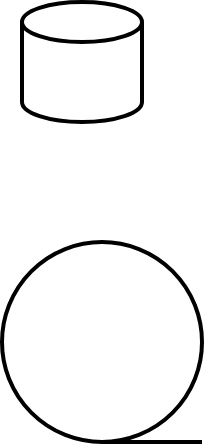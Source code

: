 <mxfile version="12.3.7" type="github" pages="1">
  <diagram id="7ggo3f5--qJA_tkaTP-2" name="第 1 页">
    <mxGraphModel dx="722" dy="451" grid="1" gridSize="10" guides="1" tooltips="1" connect="1" arrows="1" fold="1" page="1" pageScale="1" pageWidth="1920" pageHeight="1200" math="0" shadow="0">
      <root>
        <mxCell id="0"/>
        <mxCell id="1" parent="0"/>
        <mxCell id="_VSJxnETAhSezJj36ANZ-1" value="" style="strokeWidth=2;html=1;shape=mxgraph.flowchart.sequential_data;whiteSpace=wrap;" vertex="1" parent="1">
          <mxGeometry x="190" y="250" width="100" height="100" as="geometry"/>
        </mxCell>
        <mxCell id="_VSJxnETAhSezJj36ANZ-2" value="" style="strokeWidth=2;html=1;shape=mxgraph.flowchart.database;whiteSpace=wrap;" vertex="1" parent="1">
          <mxGeometry x="200" y="130" width="60" height="60" as="geometry"/>
        </mxCell>
      </root>
    </mxGraphModel>
  </diagram>
</mxfile>
